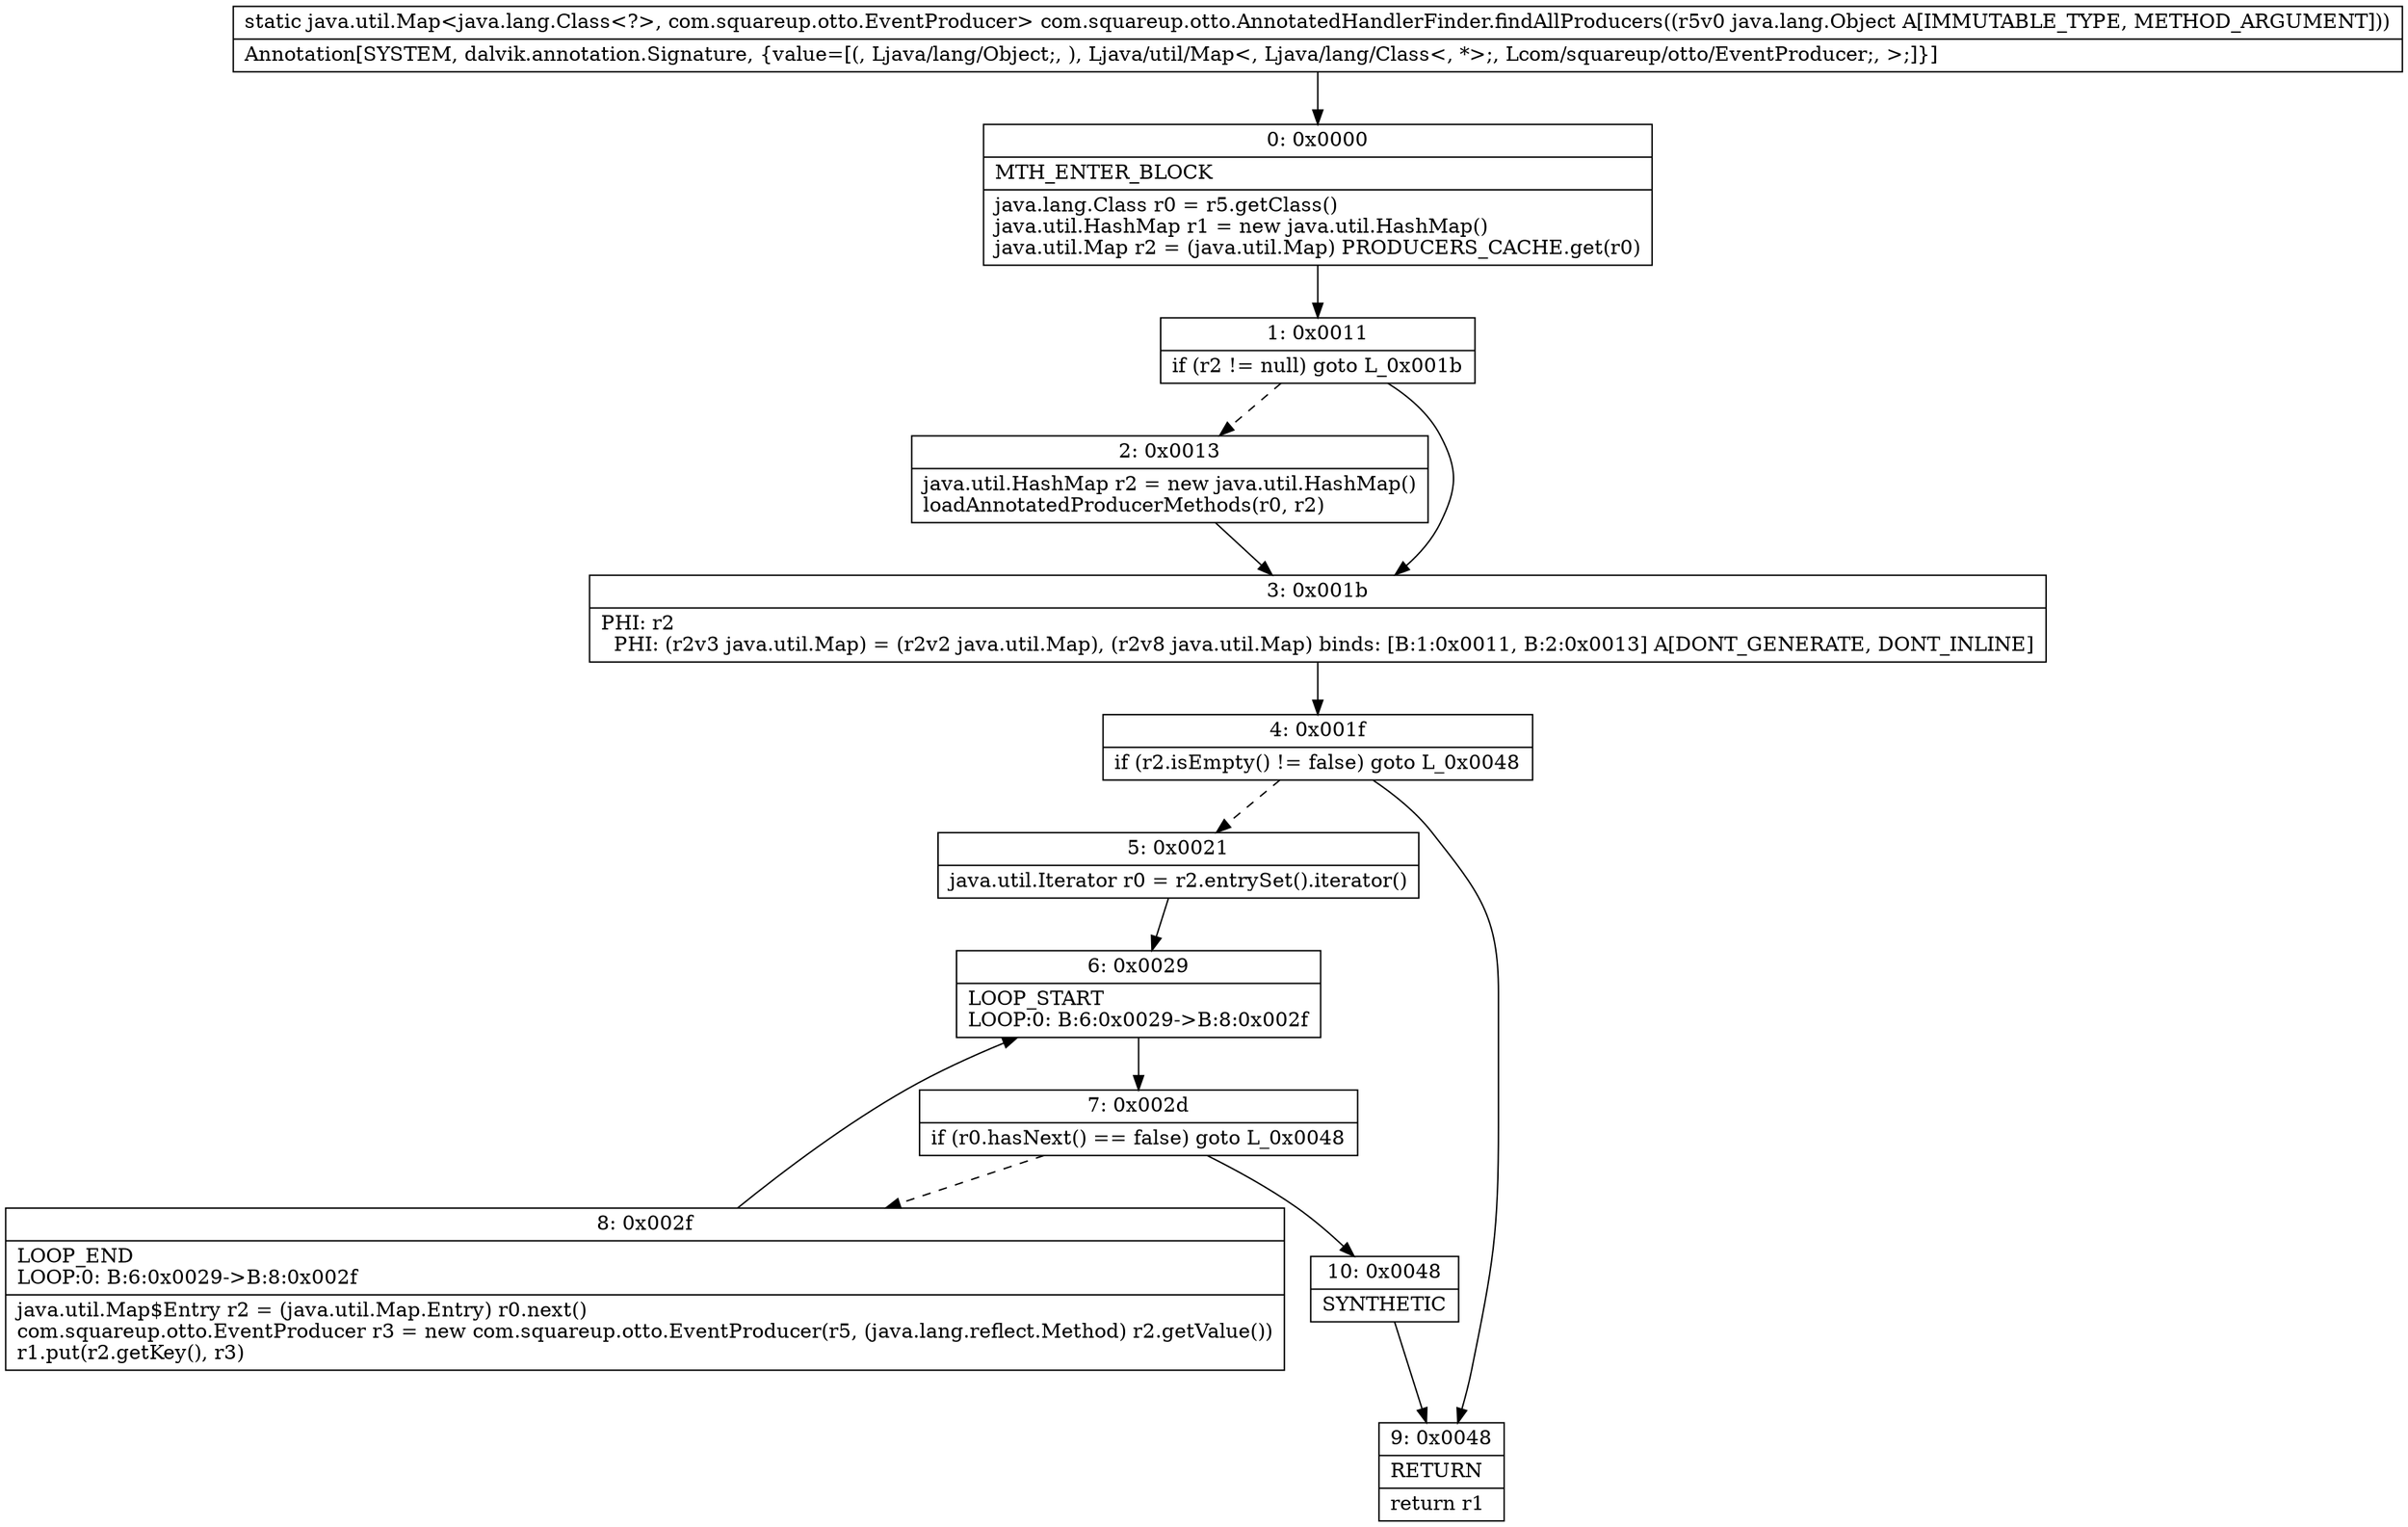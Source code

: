 digraph "CFG forcom.squareup.otto.AnnotatedHandlerFinder.findAllProducers(Ljava\/lang\/Object;)Ljava\/util\/Map;" {
Node_0 [shape=record,label="{0\:\ 0x0000|MTH_ENTER_BLOCK\l|java.lang.Class r0 = r5.getClass()\ljava.util.HashMap r1 = new java.util.HashMap()\ljava.util.Map r2 = (java.util.Map) PRODUCERS_CACHE.get(r0)\l}"];
Node_1 [shape=record,label="{1\:\ 0x0011|if (r2 != null) goto L_0x001b\l}"];
Node_2 [shape=record,label="{2\:\ 0x0013|java.util.HashMap r2 = new java.util.HashMap()\lloadAnnotatedProducerMethods(r0, r2)\l}"];
Node_3 [shape=record,label="{3\:\ 0x001b|PHI: r2 \l  PHI: (r2v3 java.util.Map) = (r2v2 java.util.Map), (r2v8 java.util.Map) binds: [B:1:0x0011, B:2:0x0013] A[DONT_GENERATE, DONT_INLINE]\l}"];
Node_4 [shape=record,label="{4\:\ 0x001f|if (r2.isEmpty() != false) goto L_0x0048\l}"];
Node_5 [shape=record,label="{5\:\ 0x0021|java.util.Iterator r0 = r2.entrySet().iterator()\l}"];
Node_6 [shape=record,label="{6\:\ 0x0029|LOOP_START\lLOOP:0: B:6:0x0029\-\>B:8:0x002f\l}"];
Node_7 [shape=record,label="{7\:\ 0x002d|if (r0.hasNext() == false) goto L_0x0048\l}"];
Node_8 [shape=record,label="{8\:\ 0x002f|LOOP_END\lLOOP:0: B:6:0x0029\-\>B:8:0x002f\l|java.util.Map$Entry r2 = (java.util.Map.Entry) r0.next()\lcom.squareup.otto.EventProducer r3 = new com.squareup.otto.EventProducer(r5, (java.lang.reflect.Method) r2.getValue())\lr1.put(r2.getKey(), r3)\l}"];
Node_9 [shape=record,label="{9\:\ 0x0048|RETURN\l|return r1\l}"];
Node_10 [shape=record,label="{10\:\ 0x0048|SYNTHETIC\l}"];
MethodNode[shape=record,label="{static java.util.Map\<java.lang.Class\<?\>, com.squareup.otto.EventProducer\> com.squareup.otto.AnnotatedHandlerFinder.findAllProducers((r5v0 java.lang.Object A[IMMUTABLE_TYPE, METHOD_ARGUMENT]))  | Annotation[SYSTEM, dalvik.annotation.Signature, \{value=[(, Ljava\/lang\/Object;, ), Ljava\/util\/Map\<, Ljava\/lang\/Class\<, *\>;, Lcom\/squareup\/otto\/EventProducer;, \>;]\}]\l}"];
MethodNode -> Node_0;
Node_0 -> Node_1;
Node_1 -> Node_2[style=dashed];
Node_1 -> Node_3;
Node_2 -> Node_3;
Node_3 -> Node_4;
Node_4 -> Node_5[style=dashed];
Node_4 -> Node_9;
Node_5 -> Node_6;
Node_6 -> Node_7;
Node_7 -> Node_8[style=dashed];
Node_7 -> Node_10;
Node_8 -> Node_6;
Node_10 -> Node_9;
}

